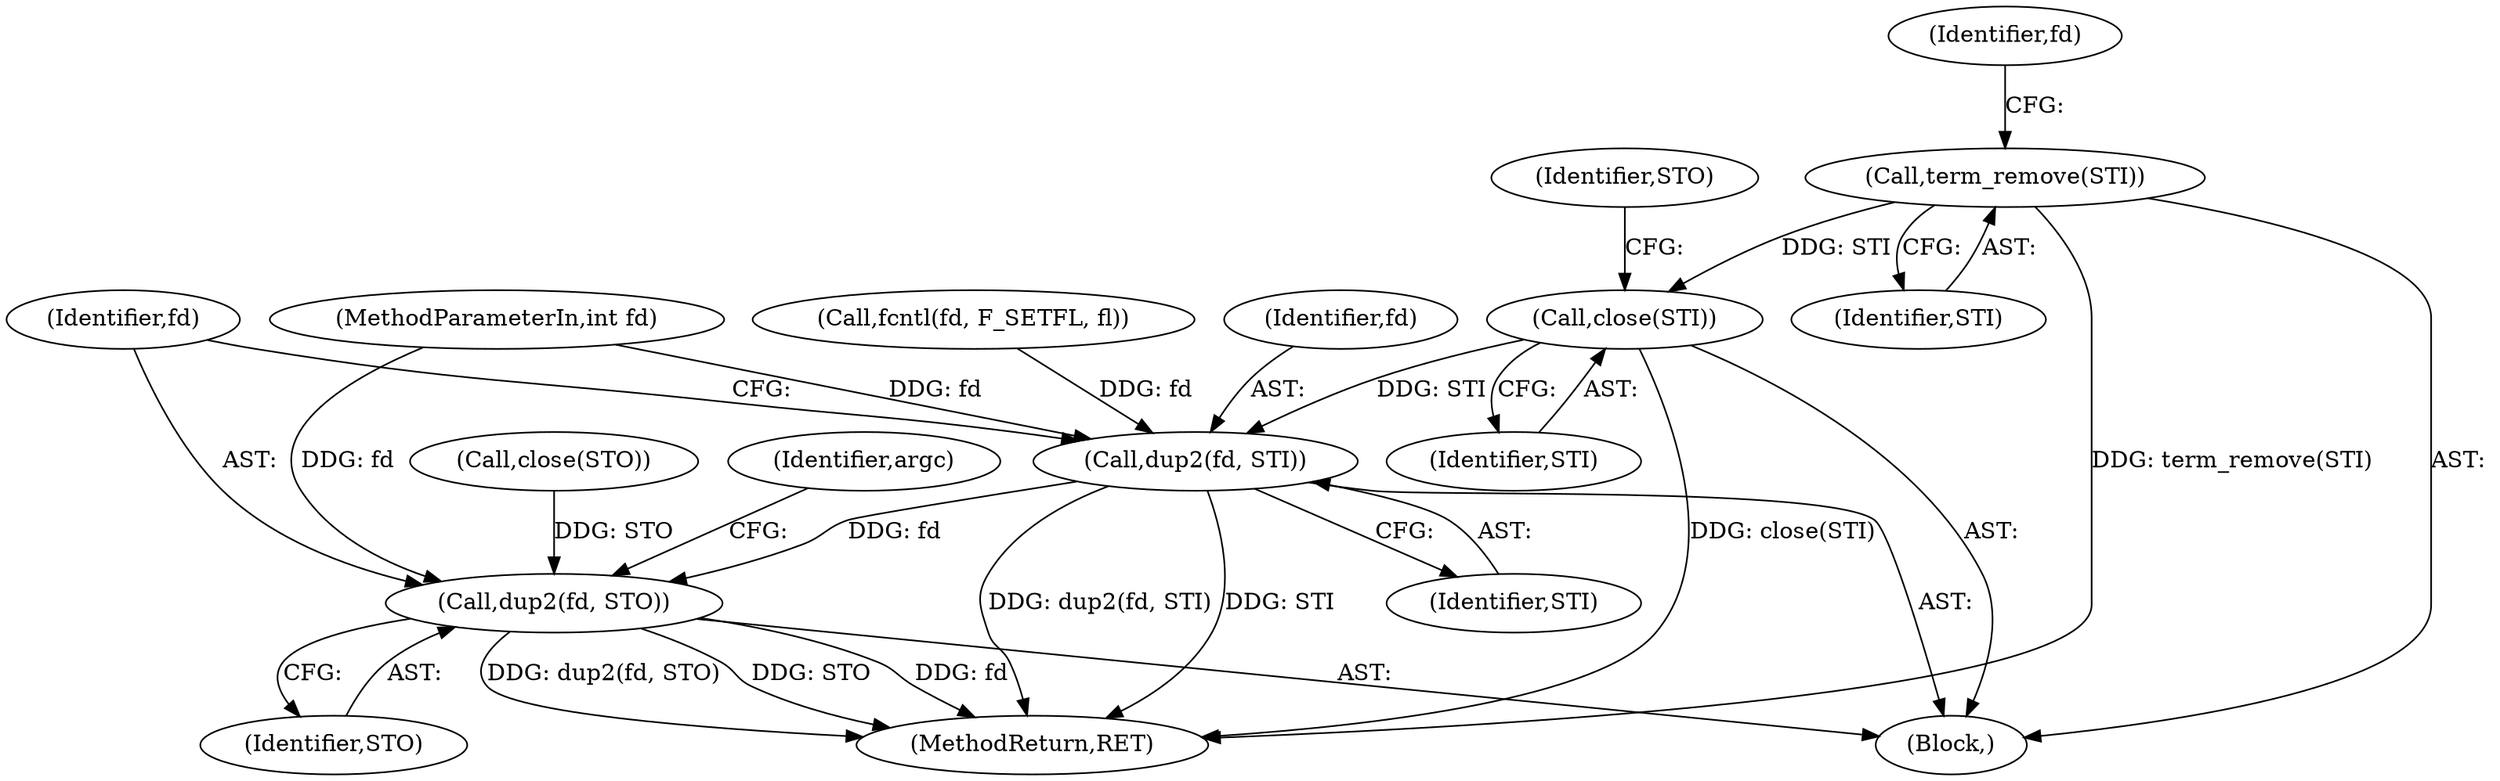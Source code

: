 digraph "0_picocom_1ebc60b20fbe9a02436d5cbbf8951714e749ddb1_0@API" {
"1000224" [label="(Call,term_remove(STI))"];
"1000240" [label="(Call,close(STI))"];
"1000244" [label="(Call,dup2(fd, STI))"];
"1000247" [label="(Call,dup2(fd, STO))"];
"1000242" [label="(Call,close(STO))"];
"1000245" [label="(Identifier,fd)"];
"1000247" [label="(Call,dup2(fd, STO))"];
"1000243" [label="(Identifier,STO)"];
"1000244" [label="(Call,dup2(fd, STI))"];
"1000246" [label="(Identifier,STI)"];
"1000236" [label="(Call,fcntl(fd, F_SETFL, fl))"];
"1000249" [label="(Identifier,STO)"];
"1000240" [label="(Call,close(STI))"];
"1000241" [label="(Identifier,STI)"];
"1000327" [label="(MethodReturn,RET)"];
"1000225" [label="(Identifier,STI)"];
"1000248" [label="(Identifier,fd)"];
"1000219" [label="(Block,)"];
"1000224" [label="(Call,term_remove(STI))"];
"1000251" [label="(Identifier,argc)"];
"1000227" [label="(Identifier,fd)"];
"1000114" [label="(MethodParameterIn,int fd)"];
"1000224" -> "1000219"  [label="AST: "];
"1000224" -> "1000225"  [label="CFG: "];
"1000225" -> "1000224"  [label="AST: "];
"1000227" -> "1000224"  [label="CFG: "];
"1000224" -> "1000327"  [label="DDG: term_remove(STI)"];
"1000224" -> "1000240"  [label="DDG: STI"];
"1000240" -> "1000219"  [label="AST: "];
"1000240" -> "1000241"  [label="CFG: "];
"1000241" -> "1000240"  [label="AST: "];
"1000243" -> "1000240"  [label="CFG: "];
"1000240" -> "1000327"  [label="DDG: close(STI)"];
"1000240" -> "1000244"  [label="DDG: STI"];
"1000244" -> "1000219"  [label="AST: "];
"1000244" -> "1000246"  [label="CFG: "];
"1000245" -> "1000244"  [label="AST: "];
"1000246" -> "1000244"  [label="AST: "];
"1000248" -> "1000244"  [label="CFG: "];
"1000244" -> "1000327"  [label="DDG: dup2(fd, STI)"];
"1000244" -> "1000327"  [label="DDG: STI"];
"1000236" -> "1000244"  [label="DDG: fd"];
"1000114" -> "1000244"  [label="DDG: fd"];
"1000244" -> "1000247"  [label="DDG: fd"];
"1000247" -> "1000219"  [label="AST: "];
"1000247" -> "1000249"  [label="CFG: "];
"1000248" -> "1000247"  [label="AST: "];
"1000249" -> "1000247"  [label="AST: "];
"1000251" -> "1000247"  [label="CFG: "];
"1000247" -> "1000327"  [label="DDG: fd"];
"1000247" -> "1000327"  [label="DDG: dup2(fd, STO)"];
"1000247" -> "1000327"  [label="DDG: STO"];
"1000114" -> "1000247"  [label="DDG: fd"];
"1000242" -> "1000247"  [label="DDG: STO"];
}
